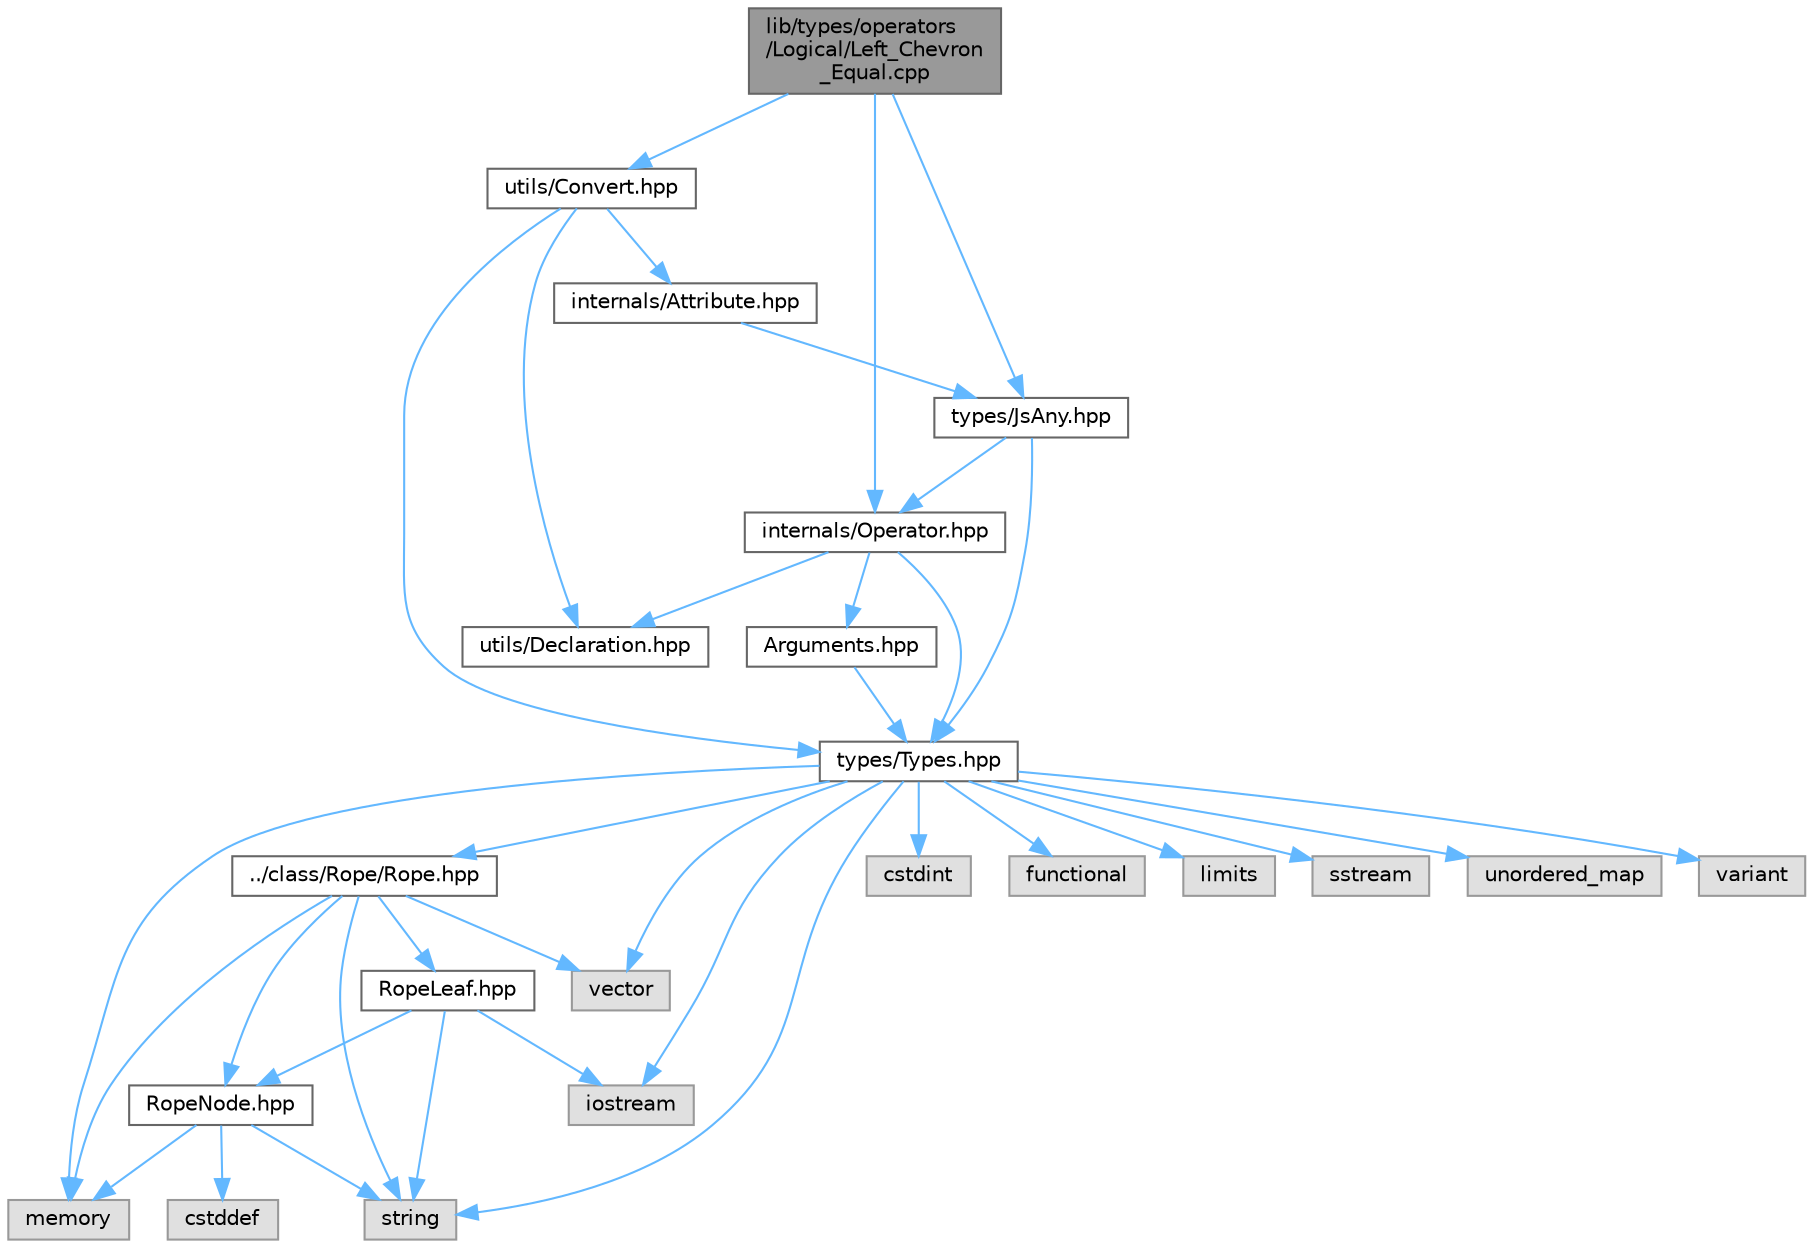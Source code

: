 digraph "lib/types/operators/Logical/Left_Chevron_Equal.cpp"
{
 // LATEX_PDF_SIZE
  bgcolor="transparent";
  edge [fontname=Helvetica,fontsize=10,labelfontname=Helvetica,labelfontsize=10];
  node [fontname=Helvetica,fontsize=10,shape=box,height=0.2,width=0.4];
  Node1 [id="Node000001",label="lib/types/operators\l/Logical/Left_Chevron\l_Equal.cpp",height=0.2,width=0.4,color="gray40", fillcolor="grey60", style="filled", fontcolor="black",tooltip=" "];
  Node1 -> Node2 [id="edge1_Node000001_Node000002",color="steelblue1",style="solid",tooltip=" "];
  Node2 [id="Node000002",label="internals/Operator.hpp",height=0.2,width=0.4,color="grey40", fillcolor="white", style="filled",URL="$Operator_8hpp.html",tooltip=" "];
  Node2 -> Node3 [id="edge2_Node000002_Node000003",color="steelblue1",style="solid",tooltip=" "];
  Node3 [id="Node000003",label="Arguments.hpp",height=0.2,width=0.4,color="grey40", fillcolor="white", style="filled",URL="$Arguments_8hpp.html",tooltip=" "];
  Node3 -> Node4 [id="edge3_Node000003_Node000004",color="steelblue1",style="solid",tooltip=" "];
  Node4 [id="Node000004",label="types/Types.hpp",height=0.2,width=0.4,color="grey40", fillcolor="white", style="filled",URL="$Types_8hpp.html",tooltip=" "];
  Node4 -> Node5 [id="edge4_Node000004_Node000005",color="steelblue1",style="solid",tooltip=" "];
  Node5 [id="Node000005",label="../class/Rope/Rope.hpp",height=0.2,width=0.4,color="grey40", fillcolor="white", style="filled",URL="$Rope_8hpp.html",tooltip=" "];
  Node5 -> Node6 [id="edge5_Node000005_Node000006",color="steelblue1",style="solid",tooltip=" "];
  Node6 [id="Node000006",label="RopeLeaf.hpp",height=0.2,width=0.4,color="grey40", fillcolor="white", style="filled",URL="$RopeLeaf_8hpp.html",tooltip=" "];
  Node6 -> Node7 [id="edge6_Node000006_Node000007",color="steelblue1",style="solid",tooltip=" "];
  Node7 [id="Node000007",label="RopeNode.hpp",height=0.2,width=0.4,color="grey40", fillcolor="white", style="filled",URL="$RopeNode_8hpp.html",tooltip=" "];
  Node7 -> Node8 [id="edge7_Node000007_Node000008",color="steelblue1",style="solid",tooltip=" "];
  Node8 [id="Node000008",label="cstddef",height=0.2,width=0.4,color="grey60", fillcolor="#E0E0E0", style="filled",tooltip=" "];
  Node7 -> Node9 [id="edge8_Node000007_Node000009",color="steelblue1",style="solid",tooltip=" "];
  Node9 [id="Node000009",label="memory",height=0.2,width=0.4,color="grey60", fillcolor="#E0E0E0", style="filled",tooltip=" "];
  Node7 -> Node10 [id="edge9_Node000007_Node000010",color="steelblue1",style="solid",tooltip=" "];
  Node10 [id="Node000010",label="string",height=0.2,width=0.4,color="grey60", fillcolor="#E0E0E0", style="filled",tooltip=" "];
  Node6 -> Node11 [id="edge10_Node000006_Node000011",color="steelblue1",style="solid",tooltip=" "];
  Node11 [id="Node000011",label="iostream",height=0.2,width=0.4,color="grey60", fillcolor="#E0E0E0", style="filled",tooltip=" "];
  Node6 -> Node10 [id="edge11_Node000006_Node000010",color="steelblue1",style="solid",tooltip=" "];
  Node5 -> Node7 [id="edge12_Node000005_Node000007",color="steelblue1",style="solid",tooltip=" "];
  Node5 -> Node9 [id="edge13_Node000005_Node000009",color="steelblue1",style="solid",tooltip=" "];
  Node5 -> Node10 [id="edge14_Node000005_Node000010",color="steelblue1",style="solid",tooltip=" "];
  Node5 -> Node12 [id="edge15_Node000005_Node000012",color="steelblue1",style="solid",tooltip=" "];
  Node12 [id="Node000012",label="vector",height=0.2,width=0.4,color="grey60", fillcolor="#E0E0E0", style="filled",tooltip=" "];
  Node4 -> Node13 [id="edge16_Node000004_Node000013",color="steelblue1",style="solid",tooltip=" "];
  Node13 [id="Node000013",label="cstdint",height=0.2,width=0.4,color="grey60", fillcolor="#E0E0E0", style="filled",tooltip=" "];
  Node4 -> Node14 [id="edge17_Node000004_Node000014",color="steelblue1",style="solid",tooltip=" "];
  Node14 [id="Node000014",label="functional",height=0.2,width=0.4,color="grey60", fillcolor="#E0E0E0", style="filled",tooltip=" "];
  Node4 -> Node11 [id="edge18_Node000004_Node000011",color="steelblue1",style="solid",tooltip=" "];
  Node4 -> Node15 [id="edge19_Node000004_Node000015",color="steelblue1",style="solid",tooltip=" "];
  Node15 [id="Node000015",label="limits",height=0.2,width=0.4,color="grey60", fillcolor="#E0E0E0", style="filled",tooltip=" "];
  Node4 -> Node9 [id="edge20_Node000004_Node000009",color="steelblue1",style="solid",tooltip=" "];
  Node4 -> Node16 [id="edge21_Node000004_Node000016",color="steelblue1",style="solid",tooltip=" "];
  Node16 [id="Node000016",label="sstream",height=0.2,width=0.4,color="grey60", fillcolor="#E0E0E0", style="filled",tooltip=" "];
  Node4 -> Node10 [id="edge22_Node000004_Node000010",color="steelblue1",style="solid",tooltip=" "];
  Node4 -> Node17 [id="edge23_Node000004_Node000017",color="steelblue1",style="solid",tooltip=" "];
  Node17 [id="Node000017",label="unordered_map",height=0.2,width=0.4,color="grey60", fillcolor="#E0E0E0", style="filled",tooltip=" "];
  Node4 -> Node18 [id="edge24_Node000004_Node000018",color="steelblue1",style="solid",tooltip=" "];
  Node18 [id="Node000018",label="variant",height=0.2,width=0.4,color="grey60", fillcolor="#E0E0E0", style="filled",tooltip=" "];
  Node4 -> Node12 [id="edge25_Node000004_Node000012",color="steelblue1",style="solid",tooltip=" "];
  Node2 -> Node4 [id="edge26_Node000002_Node000004",color="steelblue1",style="solid",tooltip=" "];
  Node2 -> Node19 [id="edge27_Node000002_Node000019",color="steelblue1",style="solid",tooltip=" "];
  Node19 [id="Node000019",label="utils/Declaration.hpp",height=0.2,width=0.4,color="grey40", fillcolor="white", style="filled",URL="$Declaration_8hpp.html",tooltip=" "];
  Node1 -> Node20 [id="edge28_Node000001_Node000020",color="steelblue1",style="solid",tooltip=" "];
  Node20 [id="Node000020",label="types/JsAny.hpp",height=0.2,width=0.4,color="grey40", fillcolor="white", style="filled",URL="$JsAny_8hpp.html",tooltip=" "];
  Node20 -> Node4 [id="edge29_Node000020_Node000004",color="steelblue1",style="solid",tooltip=" "];
  Node20 -> Node2 [id="edge30_Node000020_Node000002",color="steelblue1",style="solid",tooltip=" "];
  Node1 -> Node21 [id="edge31_Node000001_Node000021",color="steelblue1",style="solid",tooltip=" "];
  Node21 [id="Node000021",label="utils/Convert.hpp",height=0.2,width=0.4,color="grey40", fillcolor="white", style="filled",URL="$Convert_8hpp.html",tooltip=" "];
  Node21 -> Node22 [id="edge32_Node000021_Node000022",color="steelblue1",style="solid",tooltip=" "];
  Node22 [id="Node000022",label="internals/Attribute.hpp",height=0.2,width=0.4,color="grey40", fillcolor="white", style="filled",URL="$Attribute_8hpp.html",tooltip=" "];
  Node22 -> Node20 [id="edge33_Node000022_Node000020",color="steelblue1",style="solid",tooltip=" "];
  Node21 -> Node4 [id="edge34_Node000021_Node000004",color="steelblue1",style="solid",tooltip=" "];
  Node21 -> Node19 [id="edge35_Node000021_Node000019",color="steelblue1",style="solid",tooltip=" "];
}

